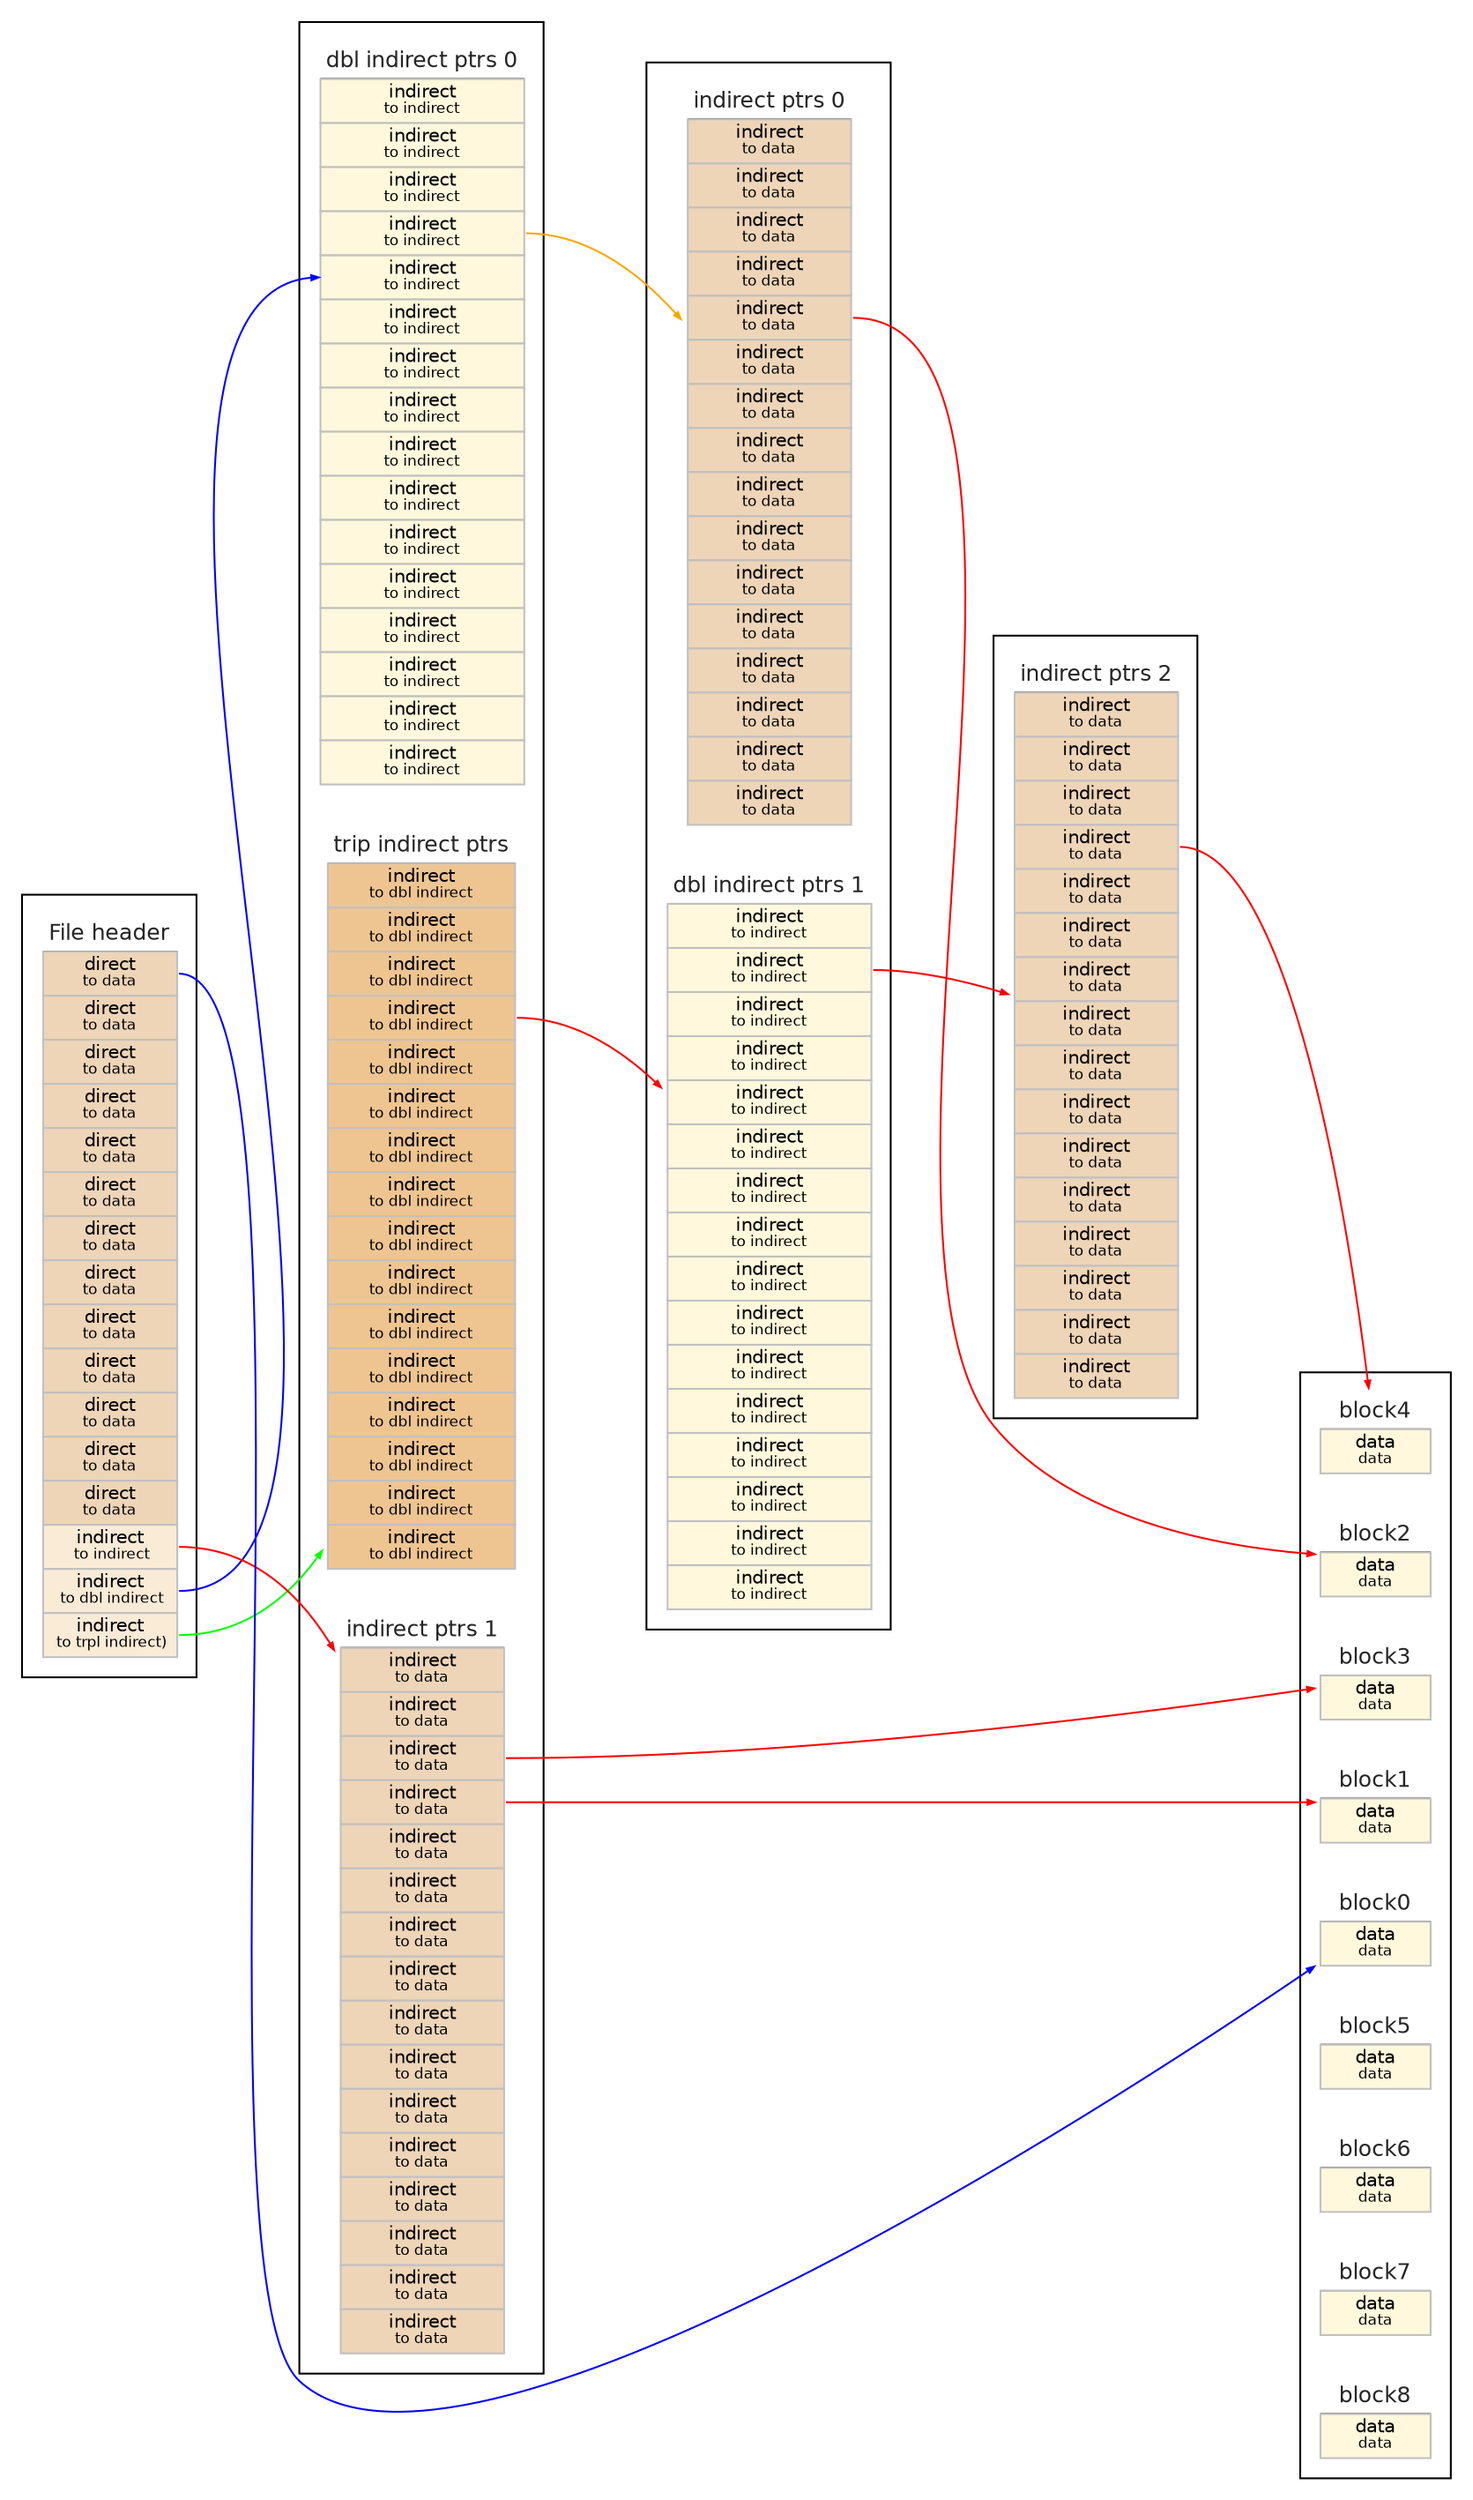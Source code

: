 digraph "memsim/diag/diagsample5" {
	graph [fontname=x rankdir=LR ranksep=1.0]
	node [fontname=Helvetica fontsize=8 margin="0.04 0.04" shape=none width=0.4]
	edge [arrowsize=0.4]
	top:14 -> dbox0:4 [color=blue]
	top:15 -> tbox0 [color=green]
	dbox1:1 -> ibox2 [color=red]
	tbox0:3 -> dbox1 [color=red]
	top:13 -> ibox1 [color=red]
	ibox0:4 -> tiny2 [color=red]
	ibox1:3 -> tiny1 [color=red]
	ibox1:2 -> tiny3 [color=red]
	ibox2:3 -> tiny4 [color=red]
	top:0 -> tiny0 [color=blue]
	dbox0:3 -> ibox0 [color=orange]
	subgraph cluster_first {
		top [label=<<table border="0.1" cellborder="1" cellspacing="0"><TR><TD sides="b"><font face="helvetica" color="grey15" point-size="12">File header</font></TD></TR><tr><td align="text" color="grey" bgcolor="bisque2" height="7" width="60" port="0"><font point-size="10">direct</font><br></br><font point-size="8">to data</font></td></tr><tr><td align="text" color="grey" bgcolor="bisque2" height="7" width="60" port="1"><font point-size="10">direct</font><br></br><font point-size="8">to data</font></td></tr><tr><td align="text" color="grey" bgcolor="bisque2" height="7" width="60" port="2"><font point-size="10">direct</font><br></br><font point-size="8">to data</font></td></tr><tr><td align="text" color="grey" bgcolor="bisque2" height="7" width="60" port="3"><font point-size="10">direct</font><br></br><font point-size="8">to data</font></td></tr><tr><td align="text" color="grey" bgcolor="bisque2" height="7" width="60" port="4"><font point-size="10">direct</font><br></br><font point-size="8">to data</font></td></tr><tr><td align="text" color="grey" bgcolor="bisque2" height="7" width="60" port="5"><font point-size="10">direct</font><br></br><font point-size="8">to data</font></td></tr><tr><td align="text" color="grey" bgcolor="bisque2" height="7" width="60" port="6"><font point-size="10">direct</font><br></br><font point-size="8">to data</font></td></tr><tr><td align="text" color="grey" bgcolor="bisque2" height="7" width="60" port="7"><font point-size="10">direct</font><br></br><font point-size="8">to data</font></td></tr><tr><td align="text" color="grey" bgcolor="bisque2" height="7" width="60" port="8"><font point-size="10">direct</font><br></br><font point-size="8">to data</font></td></tr><tr><td align="text" color="grey" bgcolor="bisque2" height="7" width="60" port="9"><font point-size="10">direct</font><br></br><font point-size="8">to data</font></td></tr><tr><td align="text" color="grey" bgcolor="bisque2" height="7" width="60" port="10"><font point-size="10">direct</font><br></br><font point-size="8">to data</font></td></tr><tr><td align="text" color="grey" bgcolor="bisque2" height="7" width="60" port="11"><font point-size="10">direct</font><br></br><font point-size="8">to data</font></td></tr><tr><td align="text" color="grey" bgcolor="bisque2" height="7" width="60" port="12"><font point-size="10">direct</font><br></br><font point-size="8">to data</font></td></tr><tr><td align="text" color="grey" bgcolor="antiquewhite" height="7" width="60" port="13"><font point-size="10">indirect</font><br></br><font point-size="8"> to indirect</font></td></tr><tr><td align="text" color="grey" bgcolor="antiquewhite" height="7" width="60" port="14"><font point-size="10">indirect</font><br></br><font point-size="8"> to dbl indirect</font></td></tr><tr><td align="text" color="grey" bgcolor="antiquewhite" height="7" width="60" port="15"><font point-size="10">indirect</font><br></br><font point-size="8"> to trpl indirect)</font></td></tr></table>>]
		rank=sink
	}
	subgraph cluster_second {
		ibox1 [label=<<table border="0.1" cellborder="1" cellspacing="0"><TR><TD sides="b"><font face="helvetica" color="grey15" point-size="12">indirect ptrs 1</font></TD></TR><tr><td align="text" color="grey" bgcolor="bisque2" height="7" width="60" port="0"><font point-size="10">indirect</font><br></br><font point-size="8">to data</font></td></tr><tr><td align="text" color="grey" bgcolor="bisque2" height="7" width="60" port="1"><font point-size="10">indirect</font><br></br><font point-size="8">to data</font></td></tr><tr><td align="text" color="grey" bgcolor="bisque2" height="7" width="60" port="2"><font point-size="10">indirect</font><br></br><font point-size="8">to data</font></td></tr><tr><td align="text" color="grey" bgcolor="bisque2" height="7" width="60" port="3"><font point-size="10">indirect</font><br></br><font point-size="8">to data</font></td></tr><tr><td align="text" color="grey" bgcolor="bisque2" height="7" width="60" port="4"><font point-size="10">indirect</font><br></br><font point-size="8">to data</font></td></tr><tr><td align="text" color="grey" bgcolor="bisque2" height="7" width="60" port="5"><font point-size="10">indirect</font><br></br><font point-size="8">to data</font></td></tr><tr><td align="text" color="grey" bgcolor="bisque2" height="7" width="60" port="6"><font point-size="10">indirect</font><br></br><font point-size="8">to data</font></td></tr><tr><td align="text" color="grey" bgcolor="bisque2" height="7" width="60" port="7"><font point-size="10">indirect</font><br></br><font point-size="8">to data</font></td></tr><tr><td align="text" color="grey" bgcolor="bisque2" height="7" width="60" port="8"><font point-size="10">indirect</font><br></br><font point-size="8">to data</font></td></tr><tr><td align="text" color="grey" bgcolor="bisque2" height="7" width="60" port="9"><font point-size="10">indirect</font><br></br><font point-size="8">to data</font></td></tr><tr><td align="text" color="grey" bgcolor="bisque2" height="7" width="60" port="10"><font point-size="10">indirect</font><br></br><font point-size="8">to data</font></td></tr><tr><td align="text" color="grey" bgcolor="bisque2" height="7" width="60" port="11"><font point-size="10">indirect</font><br></br><font point-size="8">to data</font></td></tr><tr><td align="text" color="grey" bgcolor="bisque2" height="7" width="60" port="12"><font point-size="10">indirect</font><br></br><font point-size="8">to data</font></td></tr><tr><td align="text" color="grey" bgcolor="bisque2" height="7" width="60" port="13"><font point-size="10">indirect</font><br></br><font point-size="8">to data</font></td></tr><tr><td align="text" color="grey" bgcolor="bisque2" height="7" width="60" port="14"><font point-size="10">indirect</font><br></br><font point-size="8">to data</font></td></tr><tr><td align="text" color="grey" bgcolor="bisque2" height="7" width="60" port="15"><font point-size="10">indirect</font><br></br><font point-size="8">to data</font></td></tr></table>>]
		dbox0 [label=<<table border="0.1" cellborder="1" cellspacing="0"><TR><TD sides="b"><font face="helvetica" color="grey15" point-size="12">dbl indirect ptrs 0</font></TD></TR><tr><td align="text" color="grey" bgcolor="cornsilk" height="7" width="60" port="0"><font point-size="10">indirect</font><br></br><font point-size="8">to indirect</font></td></tr><tr><td align="text" color="grey" bgcolor="cornsilk" height="7" width="60" port="1"><font point-size="10">indirect</font><br></br><font point-size="8">to indirect</font></td></tr><tr><td align="text" color="grey" bgcolor="cornsilk" height="7" width="60" port="2"><font point-size="10">indirect</font><br></br><font point-size="8">to indirect</font></td></tr><tr><td align="text" color="grey" bgcolor="cornsilk" height="7" width="60" port="3"><font point-size="10">indirect</font><br></br><font point-size="8">to indirect</font></td></tr><tr><td align="text" color="grey" bgcolor="cornsilk" height="7" width="60" port="4"><font point-size="10">indirect</font><br></br><font point-size="8">to indirect</font></td></tr><tr><td align="text" color="grey" bgcolor="cornsilk" height="7" width="60" port="5"><font point-size="10">indirect</font><br></br><font point-size="8">to indirect</font></td></tr><tr><td align="text" color="grey" bgcolor="cornsilk" height="7" width="60" port="6"><font point-size="10">indirect</font><br></br><font point-size="8">to indirect</font></td></tr><tr><td align="text" color="grey" bgcolor="cornsilk" height="7" width="60" port="7"><font point-size="10">indirect</font><br></br><font point-size="8">to indirect</font></td></tr><tr><td align="text" color="grey" bgcolor="cornsilk" height="7" width="60" port="8"><font point-size="10">indirect</font><br></br><font point-size="8">to indirect</font></td></tr><tr><td align="text" color="grey" bgcolor="cornsilk" height="7" width="60" port="9"><font point-size="10">indirect</font><br></br><font point-size="8">to indirect</font></td></tr><tr><td align="text" color="grey" bgcolor="cornsilk" height="7" width="60" port="10"><font point-size="10">indirect</font><br></br><font point-size="8">to indirect</font></td></tr><tr><td align="text" color="grey" bgcolor="cornsilk" height="7" width="60" port="11"><font point-size="10">indirect</font><br></br><font point-size="8">to indirect</font></td></tr><tr><td align="text" color="grey" bgcolor="cornsilk" height="7" width="60" port="12"><font point-size="10">indirect</font><br></br><font point-size="8">to indirect</font></td></tr><tr><td align="text" color="grey" bgcolor="cornsilk" height="7" width="60" port="13"><font point-size="10">indirect</font><br></br><font point-size="8">to indirect</font></td></tr><tr><td align="text" color="grey" bgcolor="cornsilk" height="7" width="60" port="14"><font point-size="10">indirect</font><br></br><font point-size="8">to indirect</font></td></tr><tr><td align="text" color="grey" bgcolor="cornsilk" height="7" width="60" port="15"><font point-size="10">indirect</font><br></br><font point-size="8">to indirect</font></td></tr></table>>]
		tbox0 [label=<<table border="0.1" cellborder="1" cellspacing="0"><TR><TD sides="b"><font face="helvetica" color="grey15" point-size="12">trip indirect ptrs</font></TD></TR><tr><td align="text" color="grey" bgcolor="burlywood2" height="7" width="60" port="0"><font point-size="10">indirect</font><br></br><font point-size="8">to dbl indirect</font></td></tr><tr><td align="text" color="grey" bgcolor="burlywood2" height="7" width="60" port="1"><font point-size="10">indirect</font><br></br><font point-size="8">to dbl indirect</font></td></tr><tr><td align="text" color="grey" bgcolor="burlywood2" height="7" width="60" port="2"><font point-size="10">indirect</font><br></br><font point-size="8">to dbl indirect</font></td></tr><tr><td align="text" color="grey" bgcolor="burlywood2" height="7" width="60" port="3"><font point-size="10">indirect</font><br></br><font point-size="8">to dbl indirect</font></td></tr><tr><td align="text" color="grey" bgcolor="burlywood2" height="7" width="60" port="4"><font point-size="10">indirect</font><br></br><font point-size="8">to dbl indirect</font></td></tr><tr><td align="text" color="grey" bgcolor="burlywood2" height="7" width="60" port="5"><font point-size="10">indirect</font><br></br><font point-size="8">to dbl indirect</font></td></tr><tr><td align="text" color="grey" bgcolor="burlywood2" height="7" width="60" port="6"><font point-size="10">indirect</font><br></br><font point-size="8">to dbl indirect</font></td></tr><tr><td align="text" color="grey" bgcolor="burlywood2" height="7" width="60" port="7"><font point-size="10">indirect</font><br></br><font point-size="8">to dbl indirect</font></td></tr><tr><td align="text" color="grey" bgcolor="burlywood2" height="7" width="60" port="8"><font point-size="10">indirect</font><br></br><font point-size="8">to dbl indirect</font></td></tr><tr><td align="text" color="grey" bgcolor="burlywood2" height="7" width="60" port="9"><font point-size="10">indirect</font><br></br><font point-size="8">to dbl indirect</font></td></tr><tr><td align="text" color="grey" bgcolor="burlywood2" height="7" width="60" port="10"><font point-size="10">indirect</font><br></br><font point-size="8">to dbl indirect</font></td></tr><tr><td align="text" color="grey" bgcolor="burlywood2" height="7" width="60" port="11"><font point-size="10">indirect</font><br></br><font point-size="8">to dbl indirect</font></td></tr><tr><td align="text" color="grey" bgcolor="burlywood2" height="7" width="60" port="12"><font point-size="10">indirect</font><br></br><font point-size="8">to dbl indirect</font></td></tr><tr><td align="text" color="grey" bgcolor="burlywood2" height="7" width="60" port="13"><font point-size="10">indirect</font><br></br><font point-size="8">to dbl indirect</font></td></tr><tr><td align="text" color="grey" bgcolor="burlywood2" height="7" width="60" port="14"><font point-size="10">indirect</font><br></br><font point-size="8">to dbl indirect</font></td></tr><tr><td align="text" color="grey" bgcolor="burlywood2" height="7" width="60" port="15"><font point-size="10">indirect</font><br></br><font point-size="8">to dbl indirect</font></td></tr></table>>]
		rank=same
	}
	subgraph cluster_third {
		ibox0 [label=<<table border="0.1" cellborder="1" cellspacing="0"><TR><TD sides="b"><font face="helvetica" color="grey15" point-size="12">indirect ptrs 0</font></TD></TR><tr><td align="text" color="grey" bgcolor="bisque2" height="7" width="60" port="0"><font point-size="10">indirect</font><br></br><font point-size="8">to data</font></td></tr><tr><td align="text" color="grey" bgcolor="bisque2" height="7" width="60" port="1"><font point-size="10">indirect</font><br></br><font point-size="8">to data</font></td></tr><tr><td align="text" color="grey" bgcolor="bisque2" height="7" width="60" port="2"><font point-size="10">indirect</font><br></br><font point-size="8">to data</font></td></tr><tr><td align="text" color="grey" bgcolor="bisque2" height="7" width="60" port="3"><font point-size="10">indirect</font><br></br><font point-size="8">to data</font></td></tr><tr><td align="text" color="grey" bgcolor="bisque2" height="7" width="60" port="4"><font point-size="10">indirect</font><br></br><font point-size="8">to data</font></td></tr><tr><td align="text" color="grey" bgcolor="bisque2" height="7" width="60" port="5"><font point-size="10">indirect</font><br></br><font point-size="8">to data</font></td></tr><tr><td align="text" color="grey" bgcolor="bisque2" height="7" width="60" port="6"><font point-size="10">indirect</font><br></br><font point-size="8">to data</font></td></tr><tr><td align="text" color="grey" bgcolor="bisque2" height="7" width="60" port="7"><font point-size="10">indirect</font><br></br><font point-size="8">to data</font></td></tr><tr><td align="text" color="grey" bgcolor="bisque2" height="7" width="60" port="8"><font point-size="10">indirect</font><br></br><font point-size="8">to data</font></td></tr><tr><td align="text" color="grey" bgcolor="bisque2" height="7" width="60" port="9"><font point-size="10">indirect</font><br></br><font point-size="8">to data</font></td></tr><tr><td align="text" color="grey" bgcolor="bisque2" height="7" width="60" port="10"><font point-size="10">indirect</font><br></br><font point-size="8">to data</font></td></tr><tr><td align="text" color="grey" bgcolor="bisque2" height="7" width="60" port="11"><font point-size="10">indirect</font><br></br><font point-size="8">to data</font></td></tr><tr><td align="text" color="grey" bgcolor="bisque2" height="7" width="60" port="12"><font point-size="10">indirect</font><br></br><font point-size="8">to data</font></td></tr><tr><td align="text" color="grey" bgcolor="bisque2" height="7" width="60" port="13"><font point-size="10">indirect</font><br></br><font point-size="8">to data</font></td></tr><tr><td align="text" color="grey" bgcolor="bisque2" height="7" width="60" port="14"><font point-size="10">indirect</font><br></br><font point-size="8">to data</font></td></tr><tr><td align="text" color="grey" bgcolor="bisque2" height="7" width="60" port="15"><font point-size="10">indirect</font><br></br><font point-size="8">to data</font></td></tr></table>>]
		dbox1 [label=<<table border="0.1" cellborder="1" cellspacing="0"><TR><TD sides="b"><font face="helvetica" color="grey15" point-size="12">dbl indirect ptrs 1</font></TD></TR><tr><td align="text" color="grey" bgcolor="cornsilk" height="7" width="60" port="0"><font point-size="10">indirect</font><br></br><font point-size="8">to indirect</font></td></tr><tr><td align="text" color="grey" bgcolor="cornsilk" height="7" width="60" port="1"><font point-size="10">indirect</font><br></br><font point-size="8">to indirect</font></td></tr><tr><td align="text" color="grey" bgcolor="cornsilk" height="7" width="60" port="2"><font point-size="10">indirect</font><br></br><font point-size="8">to indirect</font></td></tr><tr><td align="text" color="grey" bgcolor="cornsilk" height="7" width="60" port="3"><font point-size="10">indirect</font><br></br><font point-size="8">to indirect</font></td></tr><tr><td align="text" color="grey" bgcolor="cornsilk" height="7" width="60" port="4"><font point-size="10">indirect</font><br></br><font point-size="8">to indirect</font></td></tr><tr><td align="text" color="grey" bgcolor="cornsilk" height="7" width="60" port="5"><font point-size="10">indirect</font><br></br><font point-size="8">to indirect</font></td></tr><tr><td align="text" color="grey" bgcolor="cornsilk" height="7" width="60" port="6"><font point-size="10">indirect</font><br></br><font point-size="8">to indirect</font></td></tr><tr><td align="text" color="grey" bgcolor="cornsilk" height="7" width="60" port="7"><font point-size="10">indirect</font><br></br><font point-size="8">to indirect</font></td></tr><tr><td align="text" color="grey" bgcolor="cornsilk" height="7" width="60" port="8"><font point-size="10">indirect</font><br></br><font point-size="8">to indirect</font></td></tr><tr><td align="text" color="grey" bgcolor="cornsilk" height="7" width="60" port="9"><font point-size="10">indirect</font><br></br><font point-size="8">to indirect</font></td></tr><tr><td align="text" color="grey" bgcolor="cornsilk" height="7" width="60" port="10"><font point-size="10">indirect</font><br></br><font point-size="8">to indirect</font></td></tr><tr><td align="text" color="grey" bgcolor="cornsilk" height="7" width="60" port="11"><font point-size="10">indirect</font><br></br><font point-size="8">to indirect</font></td></tr><tr><td align="text" color="grey" bgcolor="cornsilk" height="7" width="60" port="12"><font point-size="10">indirect</font><br></br><font point-size="8">to indirect</font></td></tr><tr><td align="text" color="grey" bgcolor="cornsilk" height="7" width="60" port="13"><font point-size="10">indirect</font><br></br><font point-size="8">to indirect</font></td></tr><tr><td align="text" color="grey" bgcolor="cornsilk" height="7" width="60" port="14"><font point-size="10">indirect</font><br></br><font point-size="8">to indirect</font></td></tr><tr><td align="text" color="grey" bgcolor="cornsilk" height="7" width="60" port="15"><font point-size="10">indirect</font><br></br><font point-size="8">to indirect</font></td></tr></table>>]
		rank=same
	}
	subgraph cluster_fourth {
		ibox2 [label=<<table border="0.1" cellborder="1" cellspacing="0"><TR><TD sides="b"><font face="helvetica" color="grey15" point-size="12">indirect ptrs 2</font></TD></TR><tr><td align="text" color="grey" bgcolor="bisque2" height="7" width="60" port="0"><font point-size="10">indirect</font><br></br><font point-size="8">to data</font></td></tr><tr><td align="text" color="grey" bgcolor="bisque2" height="7" width="60" port="1"><font point-size="10">indirect</font><br></br><font point-size="8">to data</font></td></tr><tr><td align="text" color="grey" bgcolor="bisque2" height="7" width="60" port="2"><font point-size="10">indirect</font><br></br><font point-size="8">to data</font></td></tr><tr><td align="text" color="grey" bgcolor="bisque2" height="7" width="60" port="3"><font point-size="10">indirect</font><br></br><font point-size="8">to data</font></td></tr><tr><td align="text" color="grey" bgcolor="bisque2" height="7" width="60" port="4"><font point-size="10">indirect</font><br></br><font point-size="8">to data</font></td></tr><tr><td align="text" color="grey" bgcolor="bisque2" height="7" width="60" port="5"><font point-size="10">indirect</font><br></br><font point-size="8">to data</font></td></tr><tr><td align="text" color="grey" bgcolor="bisque2" height="7" width="60" port="6"><font point-size="10">indirect</font><br></br><font point-size="8">to data</font></td></tr><tr><td align="text" color="grey" bgcolor="bisque2" height="7" width="60" port="7"><font point-size="10">indirect</font><br></br><font point-size="8">to data</font></td></tr><tr><td align="text" color="grey" bgcolor="bisque2" height="7" width="60" port="8"><font point-size="10">indirect</font><br></br><font point-size="8">to data</font></td></tr><tr><td align="text" color="grey" bgcolor="bisque2" height="7" width="60" port="9"><font point-size="10">indirect</font><br></br><font point-size="8">to data</font></td></tr><tr><td align="text" color="grey" bgcolor="bisque2" height="7" width="60" port="10"><font point-size="10">indirect</font><br></br><font point-size="8">to data</font></td></tr><tr><td align="text" color="grey" bgcolor="bisque2" height="7" width="60" port="11"><font point-size="10">indirect</font><br></br><font point-size="8">to data</font></td></tr><tr><td align="text" color="grey" bgcolor="bisque2" height="7" width="60" port="12"><font point-size="10">indirect</font><br></br><font point-size="8">to data</font></td></tr><tr><td align="text" color="grey" bgcolor="bisque2" height="7" width="60" port="13"><font point-size="10">indirect</font><br></br><font point-size="8">to data</font></td></tr><tr><td align="text" color="grey" bgcolor="bisque2" height="7" width="60" port="14"><font point-size="10">indirect</font><br></br><font point-size="8">to data</font></td></tr><tr><td align="text" color="grey" bgcolor="bisque2" height="7" width="60" port="15"><font point-size="10">indirect</font><br></br><font point-size="8">to data</font></td></tr></table>>]
		rank=same
	}
	subgraph cluster_fifth {
		tiny0 [label=<<table border="0.1" cellborder="1" cellspacing="0"><TR><TD sides="b"><font face="helvetica" color="grey15" point-size="12">block0</font></TD></TR><tr><td align="text" color="grey" bgcolor="cornsilk" height="7" width="60" port="only"><font point-size="10">data</font><br></br><font point-size="8">data</font></td></tr></table>>]
		tiny1 [label=<<table border="0.1" cellborder="1" cellspacing="0"><TR><TD sides="b"><font face="helvetica" color="grey15" point-size="12">block1</font></TD></TR><tr><td align="text" color="grey" bgcolor="cornsilk" height="7" width="60" port="only"><font point-size="10">data</font><br></br><font point-size="8">data</font></td></tr></table>>]
		tiny2 [label=<<table border="0.1" cellborder="1" cellspacing="0"><TR><TD sides="b"><font face="helvetica" color="grey15" point-size="12">block2</font></TD></TR><tr><td align="text" color="grey" bgcolor="cornsilk" height="7" width="60" port="only"><font point-size="10">data</font><br></br><font point-size="8">data</font></td></tr></table>>]
		tiny3 [label=<<table border="0.1" cellborder="1" cellspacing="0"><TR><TD sides="b"><font face="helvetica" color="grey15" point-size="12">block3</font></TD></TR><tr><td align="text" color="grey" bgcolor="cornsilk" height="7" width="60" port="only"><font point-size="10">data</font><br></br><font point-size="8">data</font></td></tr></table>>]
		tiny4 [label=<<table border="0.1" cellborder="1" cellspacing="0"><TR><TD sides="b"><font face="helvetica" color="grey15" point-size="12">block4</font></TD></TR><tr><td align="text" color="grey" bgcolor="cornsilk" height="7" width="60" port="only"><font point-size="10">data</font><br></br><font point-size="8">data</font></td></tr></table>>]
		tiny5 [label=<<table border="0.1" cellborder="1" cellspacing="0"><TR><TD sides="b"><font face="helvetica" color="grey15" point-size="12">block5</font></TD></TR><tr><td align="text" color="grey" bgcolor="cornsilk" height="7" width="60" port="only"><font point-size="10">data</font><br></br><font point-size="8">data</font></td></tr></table>>]
		tiny6 [label=<<table border="0.1" cellborder="1" cellspacing="0"><TR><TD sides="b"><font face="helvetica" color="grey15" point-size="12">block6</font></TD></TR><tr><td align="text" color="grey" bgcolor="cornsilk" height="7" width="60" port="only"><font point-size="10">data</font><br></br><font point-size="8">data</font></td></tr></table>>]
		tiny7 [label=<<table border="0.1" cellborder="1" cellspacing="0"><TR><TD sides="b"><font face="helvetica" color="grey15" point-size="12">block7</font></TD></TR><tr><td align="text" color="grey" bgcolor="cornsilk" height="7" width="60" port="only"><font point-size="10">data</font><br></br><font point-size="8">data</font></td></tr></table>>]
		tiny8 [label=<<table border="0.1" cellborder="1" cellspacing="0"><TR><TD sides="b"><font face="helvetica" color="grey15" point-size="12">block8</font></TD></TR><tr><td align="text" color="grey" bgcolor="cornsilk" height="7" width="60" port="only"><font point-size="10">data</font><br></br><font point-size="8">data</font></td></tr></table>>]
		rank=source
	}
}
